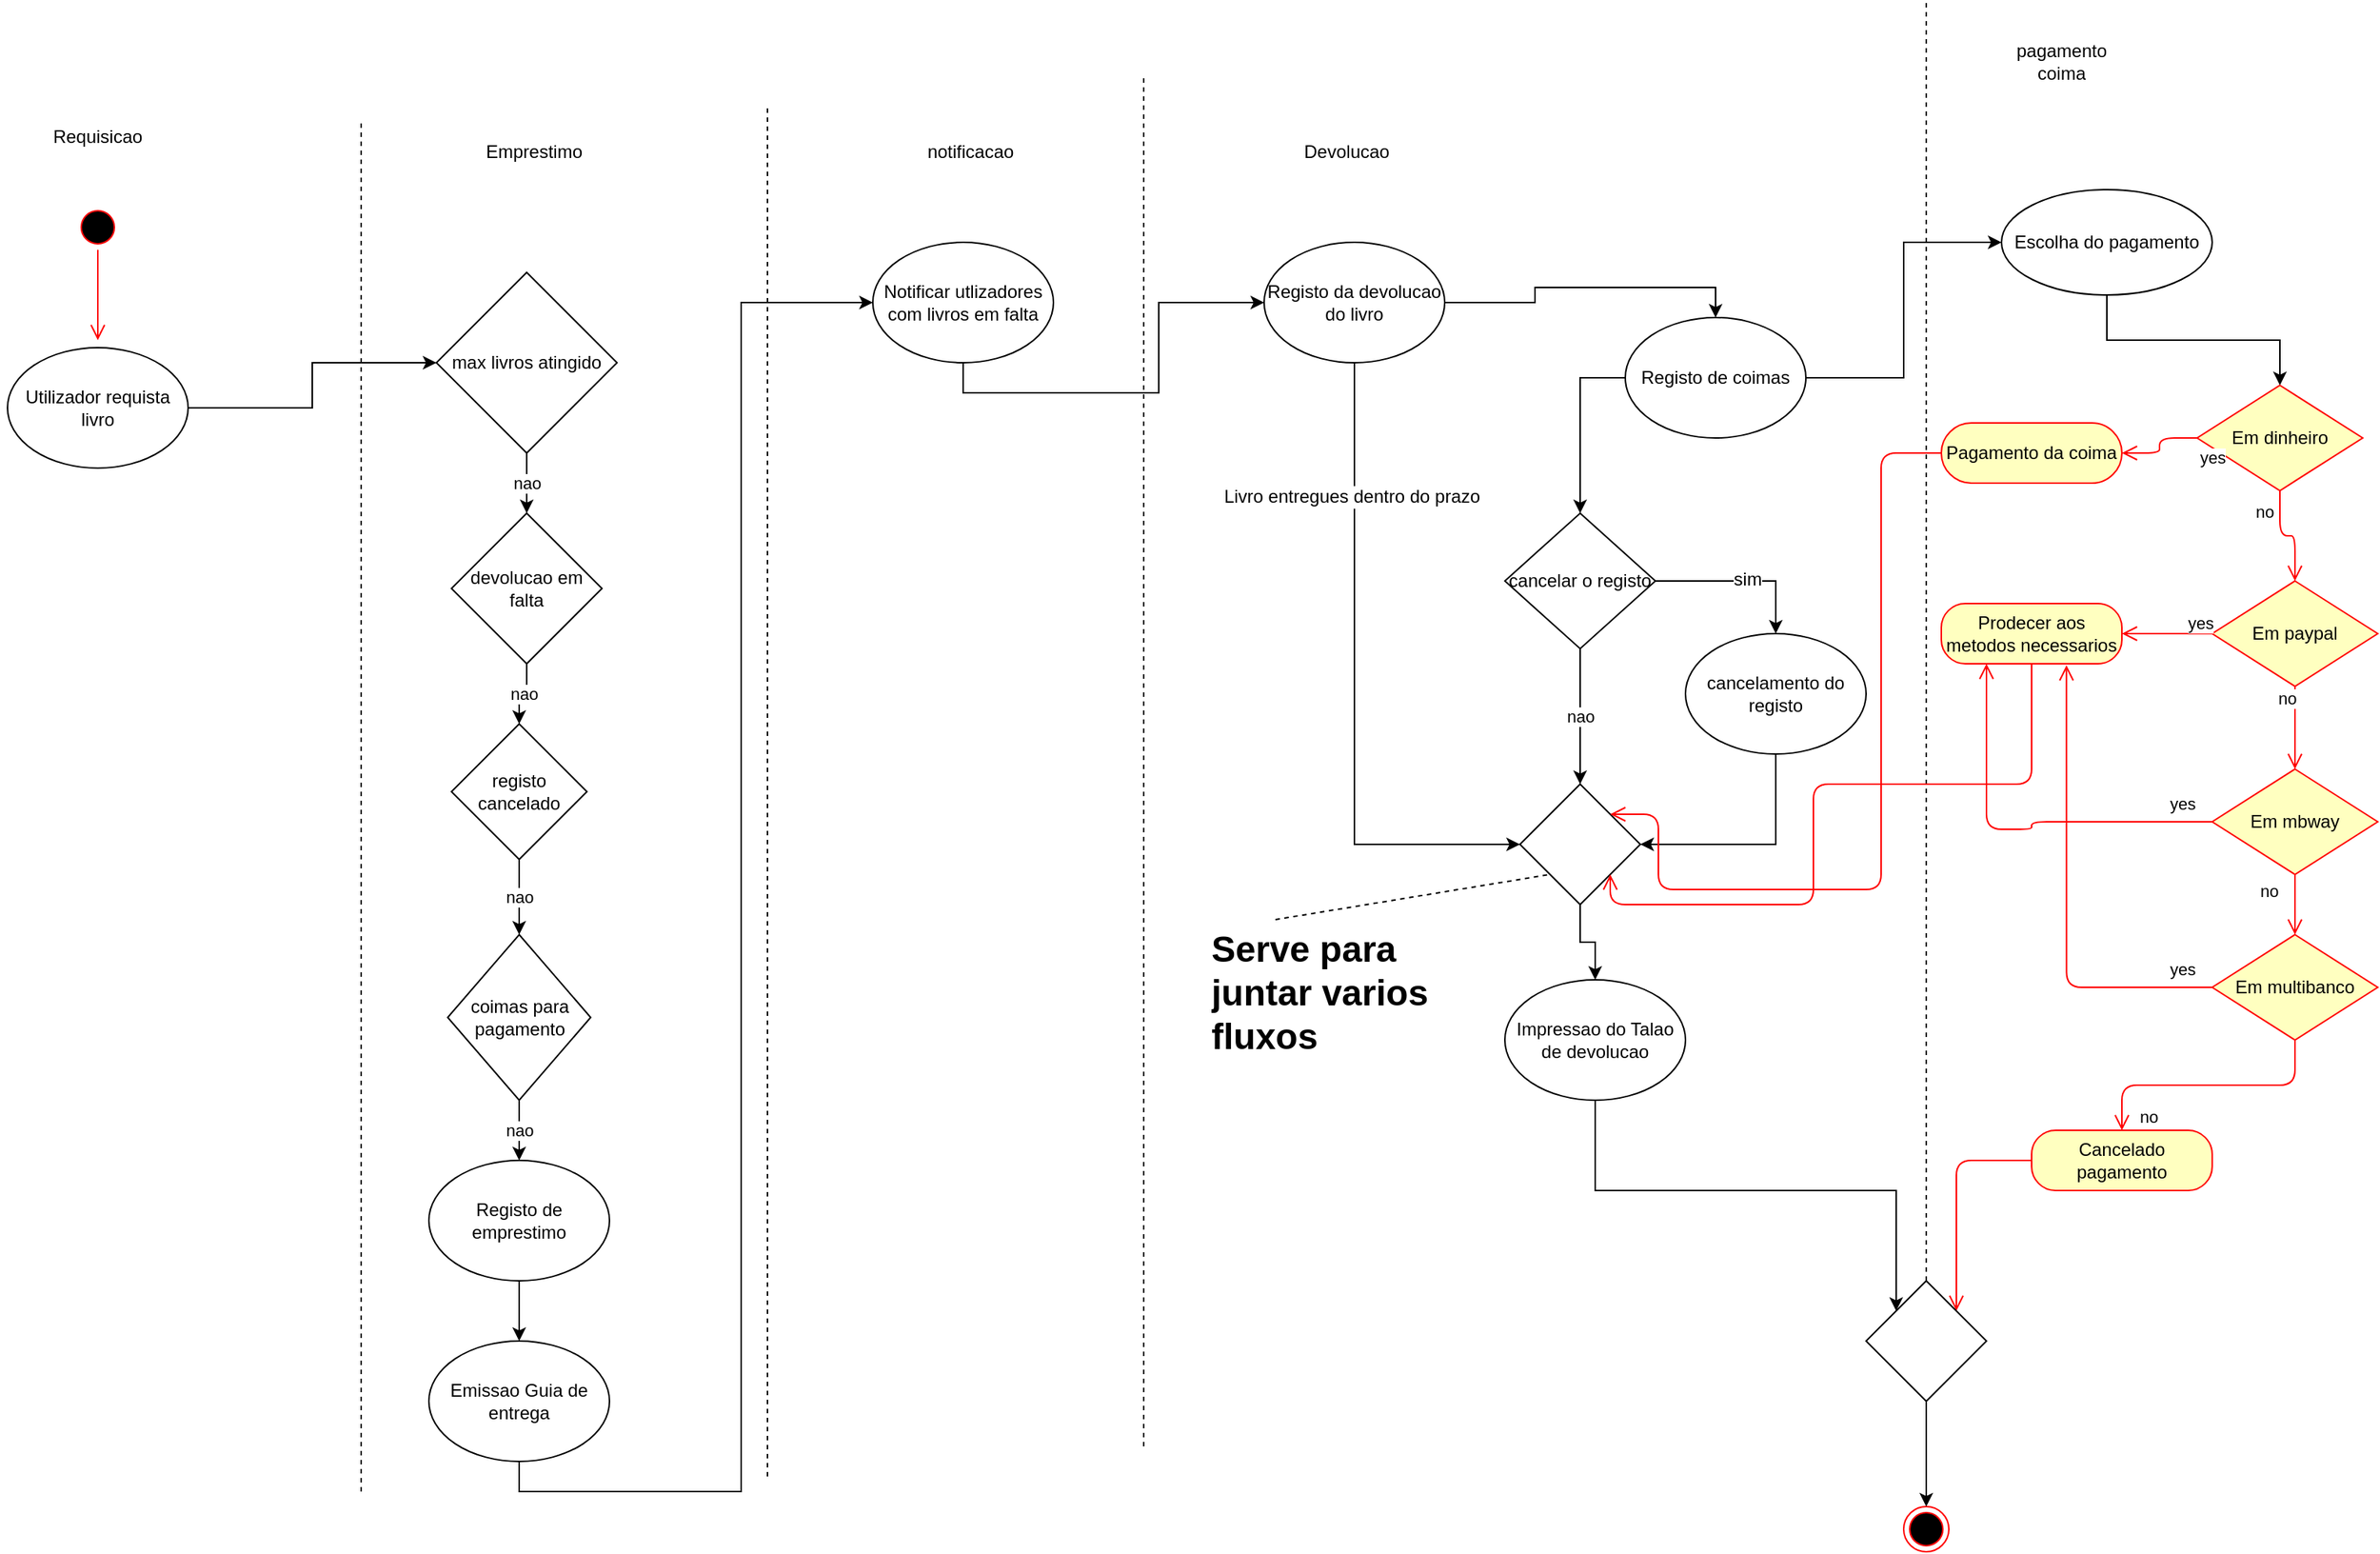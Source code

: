 <mxfile version="10.6.7"><diagram id="Xabs3d4q8sk_nLgvdLSW" name="Page-1"><mxGraphModel dx="1250" dy="582" grid="1" gridSize="10" guides="1" tooltips="1" connect="1" arrows="1" fold="1" page="1" pageScale="1" pageWidth="1654" pageHeight="1169" math="0" shadow="0"><root><mxCell id="0"/><mxCell id="1" parent="0"/><mxCell id="eDTPMB570apXhBK3lGt9-1" value="" style="endArrow=none;dashed=1;html=1;" parent="1" edge="1"><mxGeometry width="50" height="50" relative="1" as="geometry"><mxPoint x="280" y="1040" as="sourcePoint"/><mxPoint x="280" y="130" as="targetPoint"/></mxGeometry></mxCell><mxCell id="eDTPMB570apXhBK3lGt9-2" value="Requisicao" style="text;html=1;strokeColor=none;fillColor=none;align=center;verticalAlign=middle;whiteSpace=wrap;rounded=0;" parent="1" vertex="1"><mxGeometry x="40" y="130" width="130" height="20" as="geometry"/></mxCell><mxCell id="eDTPMB570apXhBK3lGt9-3" value="" style="ellipse;html=1;shape=startState;fillColor=#000000;strokeColor=#ff0000;" parent="1" vertex="1"><mxGeometry x="90" y="185" width="30" height="30" as="geometry"/></mxCell><mxCell id="eDTPMB570apXhBK3lGt9-4" value="" style="edgeStyle=orthogonalEdgeStyle;html=1;verticalAlign=bottom;endArrow=open;endSize=8;strokeColor=#ff0000;" parent="1" source="eDTPMB570apXhBK3lGt9-3" edge="1"><mxGeometry relative="1" as="geometry"><mxPoint x="105" y="275" as="targetPoint"/></mxGeometry></mxCell><mxCell id="eDTPMB570apXhBK3lGt9-8" style="edgeStyle=orthogonalEdgeStyle;rounded=0;orthogonalLoop=1;jettySize=auto;html=1;exitX=1;exitY=0.5;exitDx=0;exitDy=0;entryX=0;entryY=0.5;entryDx=0;entryDy=0;" parent="1" source="eDTPMB570apXhBK3lGt9-5" target="eDTPMB570apXhBK3lGt9-7" edge="1"><mxGeometry relative="1" as="geometry"/></mxCell><mxCell id="eDTPMB570apXhBK3lGt9-5" value="Utilizador requista livro" style="ellipse;whiteSpace=wrap;html=1;" parent="1" vertex="1"><mxGeometry x="45" y="280" width="120" height="80" as="geometry"/></mxCell><mxCell id="eDTPMB570apXhBK3lGt9-6" value="Emprestimo" style="text;html=1;strokeColor=none;fillColor=none;align=center;verticalAlign=middle;whiteSpace=wrap;rounded=0;" parent="1" vertex="1"><mxGeometry x="330" y="140" width="130" height="20" as="geometry"/></mxCell><mxCell id="eDTPMB570apXhBK3lGt9-10" value="nao" style="edgeStyle=orthogonalEdgeStyle;rounded=0;orthogonalLoop=1;jettySize=auto;html=1;exitX=0.5;exitY=1;exitDx=0;exitDy=0;entryX=0.5;entryY=0;entryDx=0;entryDy=0;" parent="1" source="eDTPMB570apXhBK3lGt9-7" target="eDTPMB570apXhBK3lGt9-9" edge="1"><mxGeometry relative="1" as="geometry"/></mxCell><mxCell id="eDTPMB570apXhBK3lGt9-7" value="max livros atingido" style="rhombus;whiteSpace=wrap;html=1;" parent="1" vertex="1"><mxGeometry x="330" y="230" width="120" height="120" as="geometry"/></mxCell><mxCell id="eDTPMB570apXhBK3lGt9-12" value="nao" style="edgeStyle=orthogonalEdgeStyle;rounded=0;orthogonalLoop=1;jettySize=auto;html=1;exitX=0.5;exitY=1;exitDx=0;exitDy=0;entryX=0.5;entryY=0;entryDx=0;entryDy=0;" parent="1" source="eDTPMB570apXhBK3lGt9-9" target="eDTPMB570apXhBK3lGt9-11" edge="1"><mxGeometry relative="1" as="geometry"/></mxCell><mxCell id="eDTPMB570apXhBK3lGt9-9" value="devolucao em falta" style="rhombus;whiteSpace=wrap;html=1;" parent="1" vertex="1"><mxGeometry x="340" y="390" width="100" height="100" as="geometry"/></mxCell><mxCell id="eDTPMB570apXhBK3lGt9-14" value="nao" style="edgeStyle=orthogonalEdgeStyle;rounded=0;orthogonalLoop=1;jettySize=auto;html=1;exitX=0.5;exitY=1;exitDx=0;exitDy=0;entryX=0.5;entryY=0;entryDx=0;entryDy=0;" parent="1" source="eDTPMB570apXhBK3lGt9-11" target="eDTPMB570apXhBK3lGt9-13" edge="1"><mxGeometry relative="1" as="geometry"/></mxCell><mxCell id="eDTPMB570apXhBK3lGt9-11" value="registo cancelado" style="rhombus;whiteSpace=wrap;html=1;" parent="1" vertex="1"><mxGeometry x="340" y="530" width="90" height="90" as="geometry"/></mxCell><mxCell id="eDTPMB570apXhBK3lGt9-17" value="nao" style="edgeStyle=orthogonalEdgeStyle;rounded=0;orthogonalLoop=1;jettySize=auto;html=1;exitX=0.5;exitY=1;exitDx=0;exitDy=0;entryX=0.5;entryY=0;entryDx=0;entryDy=0;" parent="1" source="eDTPMB570apXhBK3lGt9-13" target="eDTPMB570apXhBK3lGt9-15" edge="1"><mxGeometry relative="1" as="geometry"/></mxCell><mxCell id="eDTPMB570apXhBK3lGt9-13" value="coimas para pagamento" style="rhombus;whiteSpace=wrap;html=1;" parent="1" vertex="1"><mxGeometry x="337.5" y="670" width="95" height="110" as="geometry"/></mxCell><mxCell id="eDTPMB570apXhBK3lGt9-20" style="edgeStyle=orthogonalEdgeStyle;rounded=0;orthogonalLoop=1;jettySize=auto;html=1;exitX=0.5;exitY=1;exitDx=0;exitDy=0;entryX=0.5;entryY=0;entryDx=0;entryDy=0;" parent="1" source="eDTPMB570apXhBK3lGt9-15" target="eDTPMB570apXhBK3lGt9-16" edge="1"><mxGeometry relative="1" as="geometry"/></mxCell><mxCell id="eDTPMB570apXhBK3lGt9-15" value="Registo de emprestimo" style="ellipse;whiteSpace=wrap;html=1;" parent="1" vertex="1"><mxGeometry x="325" y="820" width="120" height="80" as="geometry"/></mxCell><mxCell id="eDTPMB570apXhBK3lGt9-24" style="edgeStyle=orthogonalEdgeStyle;rounded=0;orthogonalLoop=1;jettySize=auto;html=1;exitX=0.5;exitY=1;exitDx=0;exitDy=0;entryX=0;entryY=0.5;entryDx=0;entryDy=0;" parent="1" source="eDTPMB570apXhBK3lGt9-16" target="eDTPMB570apXhBK3lGt9-23" edge="1"><mxGeometry relative="1" as="geometry"/></mxCell><mxCell id="eDTPMB570apXhBK3lGt9-16" value="Emissao Guia de entrega" style="ellipse;whiteSpace=wrap;html=1;" parent="1" vertex="1"><mxGeometry x="325" y="940" width="120" height="80" as="geometry"/></mxCell><mxCell id="eDTPMB570apXhBK3lGt9-21" value="" style="endArrow=none;dashed=1;html=1;" parent="1" edge="1"><mxGeometry width="50" height="50" relative="1" as="geometry"><mxPoint x="550" y="1030.0" as="sourcePoint"/><mxPoint x="550" y="120" as="targetPoint"/></mxGeometry></mxCell><mxCell id="eDTPMB570apXhBK3lGt9-22" value="notificacao" style="text;html=1;strokeColor=none;fillColor=none;align=center;verticalAlign=middle;whiteSpace=wrap;rounded=0;" parent="1" vertex="1"><mxGeometry x="620" y="140" width="130" height="20" as="geometry"/></mxCell><mxCell id="eDTPMB570apXhBK3lGt9-28" style="edgeStyle=orthogonalEdgeStyle;rounded=0;orthogonalLoop=1;jettySize=auto;html=1;exitX=0.5;exitY=1;exitDx=0;exitDy=0;entryX=0;entryY=0.5;entryDx=0;entryDy=0;" parent="1" source="eDTPMB570apXhBK3lGt9-23" target="eDTPMB570apXhBK3lGt9-27" edge="1"><mxGeometry relative="1" as="geometry"/></mxCell><mxCell id="eDTPMB570apXhBK3lGt9-23" value="Notificar utlizadores com livros em falta" style="ellipse;whiteSpace=wrap;html=1;" parent="1" vertex="1"><mxGeometry x="620" y="210" width="120" height="80" as="geometry"/></mxCell><mxCell id="eDTPMB570apXhBK3lGt9-25" value="" style="endArrow=none;dashed=1;html=1;" parent="1" edge="1"><mxGeometry width="50" height="50" relative="1" as="geometry"><mxPoint x="800" y="1010.0" as="sourcePoint"/><mxPoint x="800" y="100" as="targetPoint"/></mxGeometry></mxCell><mxCell id="eDTPMB570apXhBK3lGt9-26" value="Devolucao" style="text;html=1;strokeColor=none;fillColor=none;align=center;verticalAlign=middle;whiteSpace=wrap;rounded=0;" parent="1" vertex="1"><mxGeometry x="870" y="140" width="130" height="20" as="geometry"/></mxCell><mxCell id="eDTPMB570apXhBK3lGt9-30" style="edgeStyle=orthogonalEdgeStyle;rounded=0;orthogonalLoop=1;jettySize=auto;html=1;exitX=1;exitY=0.5;exitDx=0;exitDy=0;entryX=0.5;entryY=0;entryDx=0;entryDy=0;" parent="1" source="eDTPMB570apXhBK3lGt9-27" target="eDTPMB570apXhBK3lGt9-29" edge="1"><mxGeometry relative="1" as="geometry"/></mxCell><mxCell id="eDTPMB570apXhBK3lGt9-39" style="edgeStyle=orthogonalEdgeStyle;rounded=0;orthogonalLoop=1;jettySize=auto;html=1;exitX=0.5;exitY=1;exitDx=0;exitDy=0;entryX=0;entryY=0.5;entryDx=0;entryDy=0;" parent="1" source="eDTPMB570apXhBK3lGt9-27" target="eDTPMB570apXhBK3lGt9-36" edge="1"><mxGeometry relative="1" as="geometry"/></mxCell><mxCell id="eDTPMB570apXhBK3lGt9-40" value="Livro entregues dentro do prazo" style="text;html=1;resizable=0;points=[];align=center;verticalAlign=middle;labelBackgroundColor=#ffffff;" parent="eDTPMB570apXhBK3lGt9-39" vertex="1" connectable="0"><mxGeometry x="-0.588" y="-2" relative="1" as="geometry"><mxPoint as="offset"/></mxGeometry></mxCell><mxCell id="eDTPMB570apXhBK3lGt9-27" value="Registo da devolucao do livro" style="ellipse;whiteSpace=wrap;html=1;" parent="1" vertex="1"><mxGeometry x="880" y="210" width="120" height="80" as="geometry"/></mxCell><mxCell id="eDTPMB570apXhBK3lGt9-32" style="edgeStyle=orthogonalEdgeStyle;rounded=0;orthogonalLoop=1;jettySize=auto;html=1;exitX=0;exitY=0.5;exitDx=0;exitDy=0;entryX=0.5;entryY=0;entryDx=0;entryDy=0;" parent="1" source="eDTPMB570apXhBK3lGt9-29" target="eDTPMB570apXhBK3lGt9-31" edge="1"><mxGeometry relative="1" as="geometry"/></mxCell><mxCell id="brigEGsvevxUv7Ve7zEU-7" style="edgeStyle=orthogonalEdgeStyle;rounded=0;orthogonalLoop=1;jettySize=auto;html=1;exitX=1;exitY=0.5;exitDx=0;exitDy=0;entryX=0;entryY=0.5;entryDx=0;entryDy=0;" parent="1" source="eDTPMB570apXhBK3lGt9-29" target="brigEGsvevxUv7Ve7zEU-6" edge="1"><mxGeometry relative="1" as="geometry"/></mxCell><mxCell id="eDTPMB570apXhBK3lGt9-29" value="Registo de coimas" style="ellipse;whiteSpace=wrap;html=1;" parent="1" vertex="1"><mxGeometry x="1120" y="260" width="120" height="80" as="geometry"/></mxCell><mxCell id="eDTPMB570apXhBK3lGt9-34" style="edgeStyle=orthogonalEdgeStyle;rounded=0;orthogonalLoop=1;jettySize=auto;html=1;exitX=1;exitY=0.5;exitDx=0;exitDy=0;entryX=0.5;entryY=0;entryDx=0;entryDy=0;" parent="1" source="eDTPMB570apXhBK3lGt9-31" target="eDTPMB570apXhBK3lGt9-33" edge="1"><mxGeometry relative="1" as="geometry"/></mxCell><mxCell id="eDTPMB570apXhBK3lGt9-35" value="sim" style="text;html=1;resizable=0;points=[];align=center;verticalAlign=middle;labelBackgroundColor=#ffffff;" parent="eDTPMB570apXhBK3lGt9-34" vertex="1" connectable="0"><mxGeometry x="0.057" y="1" relative="1" as="geometry"><mxPoint as="offset"/></mxGeometry></mxCell><mxCell id="eDTPMB570apXhBK3lGt9-37" value="nao" style="edgeStyle=orthogonalEdgeStyle;rounded=0;orthogonalLoop=1;jettySize=auto;html=1;exitX=0.5;exitY=1;exitDx=0;exitDy=0;entryX=0.5;entryY=0;entryDx=0;entryDy=0;" parent="1" source="eDTPMB570apXhBK3lGt9-31" target="eDTPMB570apXhBK3lGt9-36" edge="1"><mxGeometry relative="1" as="geometry"/></mxCell><mxCell id="eDTPMB570apXhBK3lGt9-31" value="cancelar o registo" style="rhombus;whiteSpace=wrap;html=1;" parent="1" vertex="1"><mxGeometry x="1040" y="390" width="100" height="90" as="geometry"/></mxCell><mxCell id="eDTPMB570apXhBK3lGt9-38" style="edgeStyle=orthogonalEdgeStyle;rounded=0;orthogonalLoop=1;jettySize=auto;html=1;exitX=0.5;exitY=1;exitDx=0;exitDy=0;entryX=1;entryY=0.5;entryDx=0;entryDy=0;" parent="1" source="eDTPMB570apXhBK3lGt9-33" target="eDTPMB570apXhBK3lGt9-36" edge="1"><mxGeometry relative="1" as="geometry"/></mxCell><mxCell id="eDTPMB570apXhBK3lGt9-33" value="cancelamento do registo" style="ellipse;whiteSpace=wrap;html=1;" parent="1" vertex="1"><mxGeometry x="1160" y="470" width="120" height="80" as="geometry"/></mxCell><mxCell id="eDTPMB570apXhBK3lGt9-42" style="edgeStyle=orthogonalEdgeStyle;rounded=0;orthogonalLoop=1;jettySize=auto;html=1;exitX=0.5;exitY=1;exitDx=0;exitDy=0;entryX=0.5;entryY=0;entryDx=0;entryDy=0;" parent="1" source="eDTPMB570apXhBK3lGt9-36" target="eDTPMB570apXhBK3lGt9-41" edge="1"><mxGeometry relative="1" as="geometry"/></mxCell><mxCell id="eDTPMB570apXhBK3lGt9-36" value="" style="rhombus;whiteSpace=wrap;html=1;" parent="1" vertex="1"><mxGeometry x="1050" y="570" width="80" height="80" as="geometry"/></mxCell><mxCell id="eDTPMB570apXhBK3lGt9-50" style="edgeStyle=orthogonalEdgeStyle;rounded=0;orthogonalLoop=1;jettySize=auto;html=1;exitX=0.5;exitY=1;exitDx=0;exitDy=0;entryX=0;entryY=0;entryDx=0;entryDy=0;" parent="1" source="eDTPMB570apXhBK3lGt9-41" target="brigEGsvevxUv7Ve7zEU-23" edge="1"><mxGeometry relative="1" as="geometry"><mxPoint x="1280" y="940" as="targetPoint"/></mxGeometry></mxCell><mxCell id="eDTPMB570apXhBK3lGt9-41" value="Impressao do Talao de devolucao" style="ellipse;whiteSpace=wrap;html=1;" parent="1" vertex="1"><mxGeometry x="1040" y="700" width="120" height="80" as="geometry"/></mxCell><mxCell id="eDTPMB570apXhBK3lGt9-49" value="" style="ellipse;html=1;shape=endState;fillColor=#000000;strokeColor=#ff0000;" parent="1" vertex="1"><mxGeometry x="1305" y="1050" width="30" height="30" as="geometry"/></mxCell><mxCell id="eDTPMB570apXhBK3lGt9-51" value="&lt;h1&gt;Serve para juntar varios fluxos&lt;/h1&gt;" style="text;html=1;strokeColor=none;fillColor=none;spacing=5;spacingTop=-20;whiteSpace=wrap;overflow=hidden;rounded=0;" parent="1" vertex="1"><mxGeometry x="840" y="660" width="190" height="120" as="geometry"/></mxCell><mxCell id="eDTPMB570apXhBK3lGt9-54" value="" style="endArrow=none;dashed=1;html=1;exitX=0.25;exitY=0;exitDx=0;exitDy=0;" parent="1" source="eDTPMB570apXhBK3lGt9-51" edge="1"><mxGeometry width="50" height="50" relative="1" as="geometry"><mxPoint x="1160" y="690" as="sourcePoint"/><mxPoint x="1070" y="630" as="targetPoint"/><Array as="points"><mxPoint x="1070" y="630"/></Array></mxGeometry></mxCell><mxCell id="brigEGsvevxUv7Ve7zEU-3" value="" style="endArrow=none;dashed=1;html=1;" parent="1" source="brigEGsvevxUv7Ve7zEU-23" edge="1"><mxGeometry width="50" height="50" relative="1" as="geometry"><mxPoint x="1320" y="1020" as="sourcePoint"/><mxPoint x="1320" y="50" as="targetPoint"/></mxGeometry></mxCell><mxCell id="brigEGsvevxUv7Ve7zEU-4" value="pagamento coima" style="text;html=1;strokeColor=none;fillColor=none;align=center;verticalAlign=middle;whiteSpace=wrap;rounded=0;" parent="1" vertex="1"><mxGeometry x="1390" y="80" width="40" height="20" as="geometry"/></mxCell><mxCell id="brigEGsvevxUv7Ve7zEU-11" style="edgeStyle=orthogonalEdgeStyle;rounded=0;orthogonalLoop=1;jettySize=auto;html=1;exitX=0.5;exitY=1;exitDx=0;exitDy=0;entryX=0.5;entryY=0;entryDx=0;entryDy=0;" parent="1" source="brigEGsvevxUv7Ve7zEU-6" target="brigEGsvevxUv7Ve7zEU-8" edge="1"><mxGeometry relative="1" as="geometry"/></mxCell><mxCell id="brigEGsvevxUv7Ve7zEU-6" value="Escolha do pagamento" style="ellipse;whiteSpace=wrap;html=1;" parent="1" vertex="1"><mxGeometry x="1370" y="175" width="140" height="70" as="geometry"/></mxCell><mxCell id="brigEGsvevxUv7Ve7zEU-8" value="Em dinheiro" style="rhombus;whiteSpace=wrap;html=1;fillColor=#ffffc0;strokeColor=#ff0000;" parent="1" vertex="1"><mxGeometry x="1500" y="305" width="110" height="70" as="geometry"/></mxCell><mxCell id="brigEGsvevxUv7Ve7zEU-9" value="no" style="edgeStyle=orthogonalEdgeStyle;html=1;align=left;verticalAlign=bottom;endArrow=open;endSize=8;strokeColor=#ff0000;exitX=0.5;exitY=1;exitDx=0;exitDy=0;entryX=0.5;entryY=0;entryDx=0;entryDy=0;" parent="1" source="brigEGsvevxUv7Ve7zEU-8" edge="1" target="brigEGsvevxUv7Ve7zEU-12"><mxGeometry x="-0.337" y="-18" relative="1" as="geometry"><mxPoint x="1445" y="440" as="targetPoint"/><mxPoint x="1490" y="400" as="sourcePoint"/><mxPoint as="offset"/></mxGeometry></mxCell><mxCell id="brigEGsvevxUv7Ve7zEU-12" value="Em paypal" style="rhombus;whiteSpace=wrap;html=1;fillColor=#ffffc0;strokeColor=#ff0000;" parent="1" vertex="1"><mxGeometry x="1510" y="435" width="110" height="70" as="geometry"/></mxCell><mxCell id="brigEGsvevxUv7Ve7zEU-13" value="no" style="edgeStyle=orthogonalEdgeStyle;html=1;align=left;verticalAlign=bottom;endArrow=open;endSize=8;strokeColor=#ff0000;exitX=0.5;exitY=1;exitDx=0;exitDy=0;entryX=0.5;entryY=0;entryDx=0;entryDy=0;" parent="1" source="brigEGsvevxUv7Ve7zEU-12" target="brigEGsvevxUv7Ve7zEU-15" edge="1"><mxGeometry x="-0.394" y="-13" relative="1" as="geometry"><mxPoint x="1445" y="555" as="targetPoint"/><mxPoint x="1490" y="525" as="sourcePoint"/><mxPoint as="offset"/></mxGeometry></mxCell><mxCell id="brigEGsvevxUv7Ve7zEU-15" value="Em mbway" style="rhombus;whiteSpace=wrap;html=1;fillColor=#ffffc0;strokeColor=#ff0000;" parent="1" vertex="1"><mxGeometry x="1510" y="560" width="110" height="70" as="geometry"/></mxCell><mxCell id="brigEGsvevxUv7Ve7zEU-16" value="no" style="edgeStyle=orthogonalEdgeStyle;html=1;align=left;verticalAlign=bottom;endArrow=open;endSize=8;strokeColor=#ff0000;exitX=0.5;exitY=1;exitDx=0;exitDy=0;" parent="1" source="brigEGsvevxUv7Ve7zEU-15" edge="1" target="brigEGsvevxUv7Ve7zEU-18"><mxGeometry x="-0.003" y="-25" relative="1" as="geometry"><mxPoint x="1445" y="680" as="targetPoint"/><mxPoint x="1475" y="650" as="sourcePoint"/><mxPoint as="offset"/></mxGeometry></mxCell><mxCell id="brigEGsvevxUv7Ve7zEU-17" value="yes" style="edgeStyle=orthogonalEdgeStyle;html=1;align=left;verticalAlign=top;endArrow=open;endSize=8;strokeColor=#ff0000;exitX=0;exitY=0.5;exitDx=0;exitDy=0;entryX=0.25;entryY=1;entryDx=0;entryDy=0;" parent="1" source="brigEGsvevxUv7Ve7zEU-15" edge="1" target="07Qib8frL6SGqgUpgl-h-11"><mxGeometry x="-0.774" y="-25" relative="1" as="geometry"><mxPoint x="1360" y="600" as="targetPoint"/><Array as="points"><mxPoint x="1390" y="600"/><mxPoint x="1360" y="600"/></Array><mxPoint as="offset"/></mxGeometry></mxCell><mxCell id="brigEGsvevxUv7Ve7zEU-18" value="Em multibanco" style="rhombus;whiteSpace=wrap;html=1;fillColor=#ffffc0;strokeColor=#ff0000;" parent="1" vertex="1"><mxGeometry x="1510" y="670" width="110" height="70" as="geometry"/></mxCell><mxCell id="brigEGsvevxUv7Ve7zEU-19" value="no" style="edgeStyle=orthogonalEdgeStyle;html=1;align=left;verticalAlign=bottom;endArrow=open;endSize=8;strokeColor=#ff0000;exitX=0.5;exitY=1;exitDx=0;exitDy=0;entryX=0.5;entryY=0;entryDx=0;entryDy=0;" parent="1" source="brigEGsvevxUv7Ve7zEU-18" target="brigEGsvevxUv7Ve7zEU-21" edge="1"><mxGeometry x="1" y="10" relative="1" as="geometry"><mxPoint x="1445" y="800.0" as="targetPoint"/><mxPoint x="1475" y="770" as="sourcePoint"/><mxPoint as="offset"/></mxGeometry></mxCell><mxCell id="brigEGsvevxUv7Ve7zEU-20" value="yes" style="edgeStyle=orthogonalEdgeStyle;html=1;align=left;verticalAlign=top;endArrow=open;endSize=8;strokeColor=#ff0000;exitX=0;exitY=0.5;exitDx=0;exitDy=0;entryX=0.693;entryY=1.025;entryDx=0;entryDy=0;entryPerimeter=0;" parent="1" source="brigEGsvevxUv7Ve7zEU-18" edge="1" target="07Qib8frL6SGqgUpgl-h-11"><mxGeometry x="-0.215" y="-67" relative="1" as="geometry"><mxPoint x="1380" y="730" as="targetPoint"/><mxPoint x="1630" y="720" as="sourcePoint"/><Array as="points"><mxPoint x="1413" y="705"/></Array><mxPoint as="offset"/></mxGeometry></mxCell><mxCell id="brigEGsvevxUv7Ve7zEU-21" value="Cancelado pagamento" style="rounded=1;whiteSpace=wrap;html=1;arcSize=40;fontColor=#000000;fillColor=#ffffc0;strokeColor=#ff0000;" parent="1" vertex="1"><mxGeometry x="1390" y="800" width="120" height="40" as="geometry"/></mxCell><mxCell id="brigEGsvevxUv7Ve7zEU-22" value="" style="edgeStyle=orthogonalEdgeStyle;html=1;verticalAlign=bottom;endArrow=open;endSize=8;strokeColor=#ff0000;entryX=1;entryY=0;entryDx=0;entryDy=0;" parent="1" source="brigEGsvevxUv7Ve7zEU-21" target="brigEGsvevxUv7Ve7zEU-23" edge="1"><mxGeometry relative="1" as="geometry"><mxPoint x="1450" y="900" as="targetPoint"/></mxGeometry></mxCell><mxCell id="brigEGsvevxUv7Ve7zEU-25" style="edgeStyle=orthogonalEdgeStyle;rounded=0;orthogonalLoop=1;jettySize=auto;html=1;exitX=0.5;exitY=1;exitDx=0;exitDy=0;entryX=0.5;entryY=0;entryDx=0;entryDy=0;" parent="1" source="brigEGsvevxUv7Ve7zEU-23" target="eDTPMB570apXhBK3lGt9-49" edge="1"><mxGeometry relative="1" as="geometry"/></mxCell><mxCell id="brigEGsvevxUv7Ve7zEU-23" value="" style="rhombus;whiteSpace=wrap;html=1;" parent="1" vertex="1"><mxGeometry x="1280" y="900" width="80" height="80" as="geometry"/></mxCell><mxCell id="brigEGsvevxUv7Ve7zEU-24" value="" style="endArrow=none;dashed=1;html=1;" parent="1" target="brigEGsvevxUv7Ve7zEU-23" edge="1"><mxGeometry width="50" height="50" relative="1" as="geometry"><mxPoint x="1320" y="1020.0" as="sourcePoint"/><mxPoint x="1320" y="50" as="targetPoint"/></mxGeometry></mxCell><mxCell id="07Qib8frL6SGqgUpgl-h-1" value="Pagamento da coima" style="rounded=1;whiteSpace=wrap;html=1;arcSize=50;fontColor=#000000;fillColor=#ffffc0;strokeColor=#ff0000;" vertex="1" parent="1"><mxGeometry x="1330" y="330" width="120" height="40" as="geometry"/></mxCell><mxCell id="07Qib8frL6SGqgUpgl-h-2" value="" style="edgeStyle=orthogonalEdgeStyle;html=1;verticalAlign=bottom;endArrow=open;endSize=8;strokeColor=#ff0000;entryX=1;entryY=0;entryDx=0;entryDy=0;exitX=0;exitY=0.5;exitDx=0;exitDy=0;" edge="1" source="07Qib8frL6SGqgUpgl-h-1" parent="1" target="eDTPMB570apXhBK3lGt9-36"><mxGeometry relative="1" as="geometry"><mxPoint x="1280" y="740" as="targetPoint"/><Array as="points"><mxPoint x="1290" y="350"/><mxPoint x="1290" y="640"/><mxPoint x="1142" y="640"/><mxPoint x="1142" y="590"/></Array></mxGeometry></mxCell><mxCell id="07Qib8frL6SGqgUpgl-h-3" value="yes" style="edgeStyle=orthogonalEdgeStyle;html=1;align=left;verticalAlign=top;endArrow=open;endSize=8;strokeColor=#ff0000;exitX=0;exitY=0.5;exitDx=0;exitDy=0;entryX=1;entryY=0.5;entryDx=0;entryDy=0;" edge="1" parent="1" source="brigEGsvevxUv7Ve7zEU-8" target="07Qib8frL6SGqgUpgl-h-1"><mxGeometry x="-1" relative="1" as="geometry"><mxPoint x="1570" y="480" as="targetPoint"/><mxPoint x="1510" y="480" as="sourcePoint"/></mxGeometry></mxCell><mxCell id="07Qib8frL6SGqgUpgl-h-10" value="yes" style="edgeStyle=orthogonalEdgeStyle;html=1;align=left;verticalAlign=top;endArrow=open;endSize=8;strokeColor=#ff0000;exitX=0;exitY=0.5;exitDx=0;exitDy=0;" edge="1" parent="1" source="brigEGsvevxUv7Ve7zEU-12"><mxGeometry x="-0.714" y="22" relative="1" as="geometry"><mxPoint x="1450" y="470" as="targetPoint"/><mxPoint x="1510" y="350" as="sourcePoint"/><Array as="points"><mxPoint x="1450" y="470"/></Array><mxPoint x="-10" y="-42" as="offset"/></mxGeometry></mxCell><mxCell id="07Qib8frL6SGqgUpgl-h-11" value="Prodecer aos metodos necessarios" style="rounded=1;whiteSpace=wrap;html=1;arcSize=40;fontColor=#000000;fillColor=#ffffc0;strokeColor=#ff0000;" vertex="1" parent="1"><mxGeometry x="1330" y="450" width="120" height="40" as="geometry"/></mxCell><mxCell id="07Qib8frL6SGqgUpgl-h-12" value="" style="edgeStyle=orthogonalEdgeStyle;html=1;verticalAlign=bottom;endArrow=open;endSize=8;strokeColor=#ff0000;entryX=1;entryY=1;entryDx=0;entryDy=0;" edge="1" source="07Qib8frL6SGqgUpgl-h-11" parent="1" target="eDTPMB570apXhBK3lGt9-36"><mxGeometry relative="1" as="geometry"><mxPoint x="1180" y="650" as="targetPoint"/><Array as="points"><mxPoint x="1390" y="570"/><mxPoint x="1245" y="570"/><mxPoint x="1245" y="650"/><mxPoint x="1110" y="650"/></Array></mxGeometry></mxCell></root></mxGraphModel></diagram></mxfile>